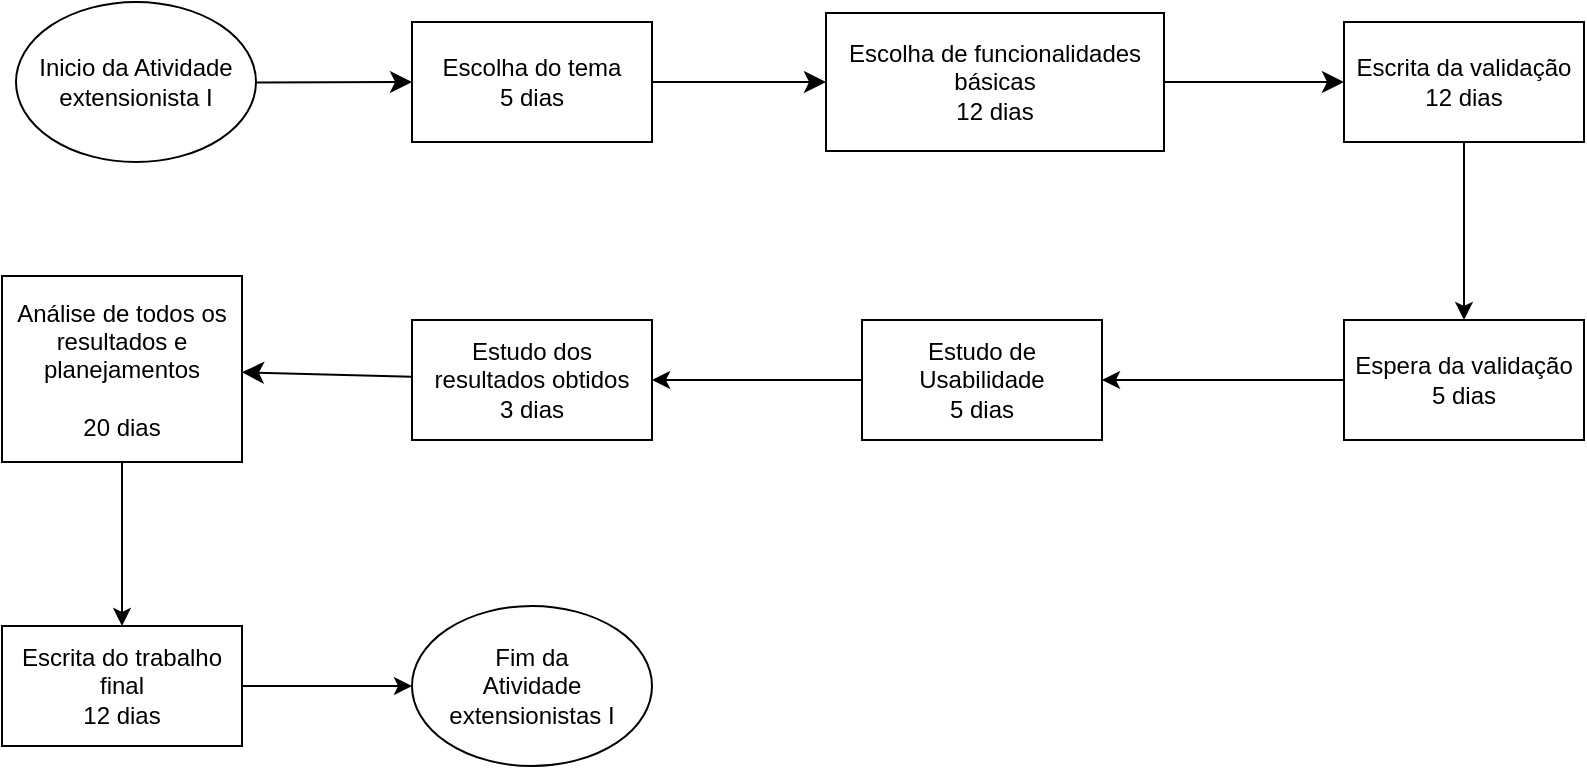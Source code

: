 <mxfile version="25.0.3">
  <diagram name="Página-1" id="_EGMAiW8_wWdpLvYkSdy">
    <mxGraphModel dx="1192" dy="413" grid="0" gridSize="10" guides="1" tooltips="1" connect="1" arrows="1" fold="1" page="0" pageScale="1" pageWidth="827" pageHeight="1169" math="0" shadow="0">
      <root>
        <mxCell id="0" />
        <mxCell id="1" parent="0" />
        <mxCell id="PZDcEjQfM8aiWEPz-nn0-12" value="" style="edgeStyle=none;curved=1;rounded=0;orthogonalLoop=1;jettySize=auto;html=1;fontSize=12;startSize=8;endSize=8;" parent="1" source="PZDcEjQfM8aiWEPz-nn0-1" target="PZDcEjQfM8aiWEPz-nn0-10" edge="1">
          <mxGeometry relative="1" as="geometry" />
        </mxCell>
        <mxCell id="PZDcEjQfM8aiWEPz-nn0-1" value="Escolha do tema&lt;div&gt;5 dias&lt;/div&gt;" style="rounded=0;whiteSpace=wrap;html=1;" parent="1" vertex="1">
          <mxGeometry x="150" y="80" width="120" height="60" as="geometry" />
        </mxCell>
        <mxCell id="PZDcEjQfM8aiWEPz-nn0-3" style="edgeStyle=none;curved=1;rounded=0;orthogonalLoop=1;jettySize=auto;html=1;fontSize=12;startSize=8;endSize=8;entryX=0;entryY=0.5;entryDx=0;entryDy=0;" parent="1" source="PZDcEjQfM8aiWEPz-nn0-2" target="PZDcEjQfM8aiWEPz-nn0-1" edge="1">
          <mxGeometry relative="1" as="geometry">
            <mxPoint x="93" y="110" as="targetPoint" />
          </mxGeometry>
        </mxCell>
        <mxCell id="PZDcEjQfM8aiWEPz-nn0-2" value="Inicio da Atividade extensionista I" style="ellipse;whiteSpace=wrap;html=1;" parent="1" vertex="1">
          <mxGeometry x="-48" y="70" width="120" height="80" as="geometry" />
        </mxCell>
        <mxCell id="iywwwTJyYuRjqeGjGOZg-6" value="" style="edgeStyle=orthogonalEdgeStyle;rounded=0;orthogonalLoop=1;jettySize=auto;html=1;" parent="1" source="PZDcEjQfM8aiWEPz-nn0-4" target="PZDcEjQfM8aiWEPz-nn0-6" edge="1">
          <mxGeometry relative="1" as="geometry" />
        </mxCell>
        <mxCell id="PZDcEjQfM8aiWEPz-nn0-4" value="Escrita da validação&lt;div&gt;12 dias&lt;/div&gt;" style="rounded=0;whiteSpace=wrap;html=1;" parent="1" vertex="1">
          <mxGeometry x="616" y="80" width="120" height="60" as="geometry" />
        </mxCell>
        <mxCell id="iywwwTJyYuRjqeGjGOZg-5" value="" style="edgeStyle=orthogonalEdgeStyle;rounded=0;orthogonalLoop=1;jettySize=auto;html=1;" parent="1" source="PZDcEjQfM8aiWEPz-nn0-6" target="iywwwTJyYuRjqeGjGOZg-4" edge="1">
          <mxGeometry relative="1" as="geometry" />
        </mxCell>
        <mxCell id="PZDcEjQfM8aiWEPz-nn0-6" value="Espera da validação&lt;div&gt;5 dias&lt;/div&gt;" style="rounded=0;whiteSpace=wrap;html=1;" parent="1" vertex="1">
          <mxGeometry x="616" y="229" width="120" height="60" as="geometry" />
        </mxCell>
        <mxCell id="PZDcEjQfM8aiWEPz-nn0-15" value="" style="edgeStyle=none;curved=1;rounded=0;orthogonalLoop=1;jettySize=auto;html=1;fontSize=12;startSize=8;endSize=8;" parent="1" source="PZDcEjQfM8aiWEPz-nn0-8" target="PZDcEjQfM8aiWEPz-nn0-14" edge="1">
          <mxGeometry relative="1" as="geometry" />
        </mxCell>
        <mxCell id="PZDcEjQfM8aiWEPz-nn0-8" value="Estudo dos resultados obtidos&lt;div&gt;3 dias&lt;/div&gt;" style="rounded=0;whiteSpace=wrap;html=1;" parent="1" vertex="1">
          <mxGeometry x="150" y="229" width="120" height="60" as="geometry" />
        </mxCell>
        <mxCell id="PZDcEjQfM8aiWEPz-nn0-13" value="" style="edgeStyle=none;curved=1;rounded=0;orthogonalLoop=1;jettySize=auto;html=1;fontSize=12;startSize=8;endSize=8;" parent="1" source="PZDcEjQfM8aiWEPz-nn0-10" target="PZDcEjQfM8aiWEPz-nn0-4" edge="1">
          <mxGeometry relative="1" as="geometry" />
        </mxCell>
        <mxCell id="PZDcEjQfM8aiWEPz-nn0-10" value="Escolha de funcionalidades básicas&lt;div&gt;12 dias&lt;/div&gt;" style="rounded=0;whiteSpace=wrap;html=1;" parent="1" vertex="1">
          <mxGeometry x="357" y="75.5" width="169" height="69" as="geometry" />
        </mxCell>
        <mxCell id="iywwwTJyYuRjqeGjGOZg-2" value="" style="edgeStyle=orthogonalEdgeStyle;rounded=0;orthogonalLoop=1;jettySize=auto;html=1;" parent="1" source="PZDcEjQfM8aiWEPz-nn0-14" target="iywwwTJyYuRjqeGjGOZg-1" edge="1">
          <mxGeometry relative="1" as="geometry" />
        </mxCell>
        <mxCell id="PZDcEjQfM8aiWEPz-nn0-14" value="Análise de todos os resultados e planejamentos&lt;div&gt;&lt;br&gt;&lt;/div&gt;&lt;div&gt;20 dias&lt;/div&gt;" style="rounded=0;whiteSpace=wrap;html=1;" parent="1" vertex="1">
          <mxGeometry x="-55" y="207" width="120" height="93" as="geometry" />
        </mxCell>
        <mxCell id="PZDcEjQfM8aiWEPz-nn0-16" value="&lt;div&gt;Fim da&lt;/div&gt;Atividade extensionistas I" style="ellipse;whiteSpace=wrap;html=1;" parent="1" vertex="1">
          <mxGeometry x="150" y="372" width="120" height="80" as="geometry" />
        </mxCell>
        <mxCell id="iywwwTJyYuRjqeGjGOZg-3" value="" style="edgeStyle=orthogonalEdgeStyle;rounded=0;orthogonalLoop=1;jettySize=auto;html=1;" parent="1" source="iywwwTJyYuRjqeGjGOZg-1" target="PZDcEjQfM8aiWEPz-nn0-16" edge="1">
          <mxGeometry relative="1" as="geometry" />
        </mxCell>
        <mxCell id="iywwwTJyYuRjqeGjGOZg-1" value="Escrita do trabalho final&lt;div&gt;12 dias&lt;/div&gt;" style="rounded=0;whiteSpace=wrap;html=1;" parent="1" vertex="1">
          <mxGeometry x="-55" y="382" width="120" height="60" as="geometry" />
        </mxCell>
        <mxCell id="iywwwTJyYuRjqeGjGOZg-7" value="" style="edgeStyle=orthogonalEdgeStyle;rounded=0;orthogonalLoop=1;jettySize=auto;html=1;" parent="1" source="iywwwTJyYuRjqeGjGOZg-4" target="PZDcEjQfM8aiWEPz-nn0-8" edge="1">
          <mxGeometry relative="1" as="geometry" />
        </mxCell>
        <mxCell id="iywwwTJyYuRjqeGjGOZg-4" value="Estudo de Usabilidade&lt;div&gt;5 dias&lt;/div&gt;" style="rounded=0;whiteSpace=wrap;html=1;" parent="1" vertex="1">
          <mxGeometry x="375" y="229" width="120" height="60" as="geometry" />
        </mxCell>
      </root>
    </mxGraphModel>
  </diagram>
</mxfile>

